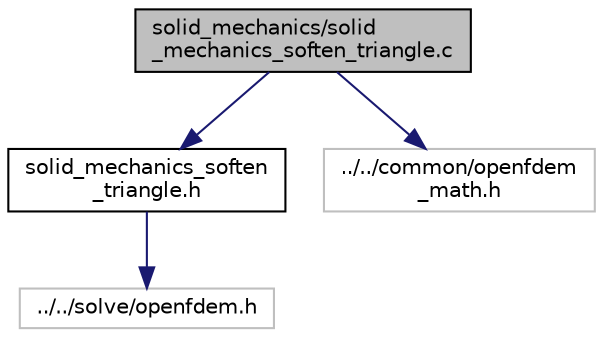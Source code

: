 digraph "solid_mechanics/solid_mechanics_soften_triangle.c"
{
 // LATEX_PDF_SIZE
  edge [fontname="Helvetica",fontsize="10",labelfontname="Helvetica",labelfontsize="10"];
  node [fontname="Helvetica",fontsize="10",shape=record];
  Node1 [label="solid_mechanics/solid\l_mechanics_soften_triangle.c",height=0.2,width=0.4,color="black", fillcolor="grey75", style="filled", fontcolor="black",tooltip=" "];
  Node1 -> Node2 [color="midnightblue",fontsize="10",style="solid",fontname="Helvetica"];
  Node2 [label="solid_mechanics_soften\l_triangle.h",height=0.2,width=0.4,color="black", fillcolor="white", style="filled",URL="$solid__mechanics__soften__triangle_8h.html",tooltip=" "];
  Node2 -> Node3 [color="midnightblue",fontsize="10",style="solid",fontname="Helvetica"];
  Node3 [label="../../solve/openfdem.h",height=0.2,width=0.4,color="grey75", fillcolor="white", style="filled",tooltip=" "];
  Node1 -> Node4 [color="midnightblue",fontsize="10",style="solid",fontname="Helvetica"];
  Node4 [label="../../common/openfdem\l_math.h",height=0.2,width=0.4,color="grey75", fillcolor="white", style="filled",tooltip=" "];
}
